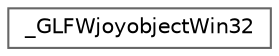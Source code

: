 digraph "类继承关系图"
{
 // LATEX_PDF_SIZE
  bgcolor="transparent";
  edge [fontname=Helvetica,fontsize=10,labelfontname=Helvetica,labelfontsize=10];
  node [fontname=Helvetica,fontsize=10,shape=box,height=0.2,width=0.4];
  rankdir="LR";
  Node0 [id="Node000000",label="_GLFWjoyobjectWin32",height=0.2,width=0.4,color="grey40", fillcolor="white", style="filled",URL="$struct___g_l_f_wjoyobject_win32.html",tooltip=" "];
}
